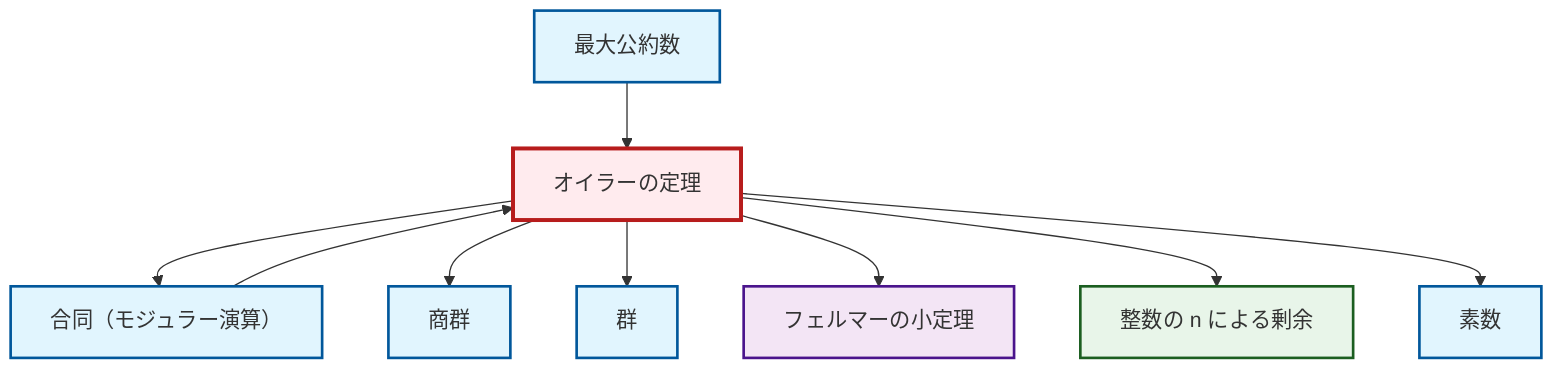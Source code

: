 graph TD
    classDef definition fill:#e1f5fe,stroke:#01579b,stroke-width:2px
    classDef theorem fill:#f3e5f5,stroke:#4a148c,stroke-width:2px
    classDef axiom fill:#fff3e0,stroke:#e65100,stroke-width:2px
    classDef example fill:#e8f5e9,stroke:#1b5e20,stroke-width:2px
    classDef current fill:#ffebee,stroke:#b71c1c,stroke-width:3px
    def-gcd["最大公約数"]:::definition
    thm-fermat-little["フェルマーの小定理"]:::theorem
    def-prime["素数"]:::definition
    def-congruence["合同（モジュラー演算）"]:::definition
    ex-quotient-integers-mod-n["整数の n による剰余"]:::example
    def-group["群"]:::definition
    thm-euler["オイラーの定理"]:::theorem
    def-quotient-group["商群"]:::definition
    thm-euler --> def-congruence
    thm-euler --> def-quotient-group
    def-congruence --> thm-euler
    thm-euler --> def-group
    thm-euler --> thm-fermat-little
    def-gcd --> thm-euler
    thm-euler --> ex-quotient-integers-mod-n
    thm-euler --> def-prime
    class thm-euler current